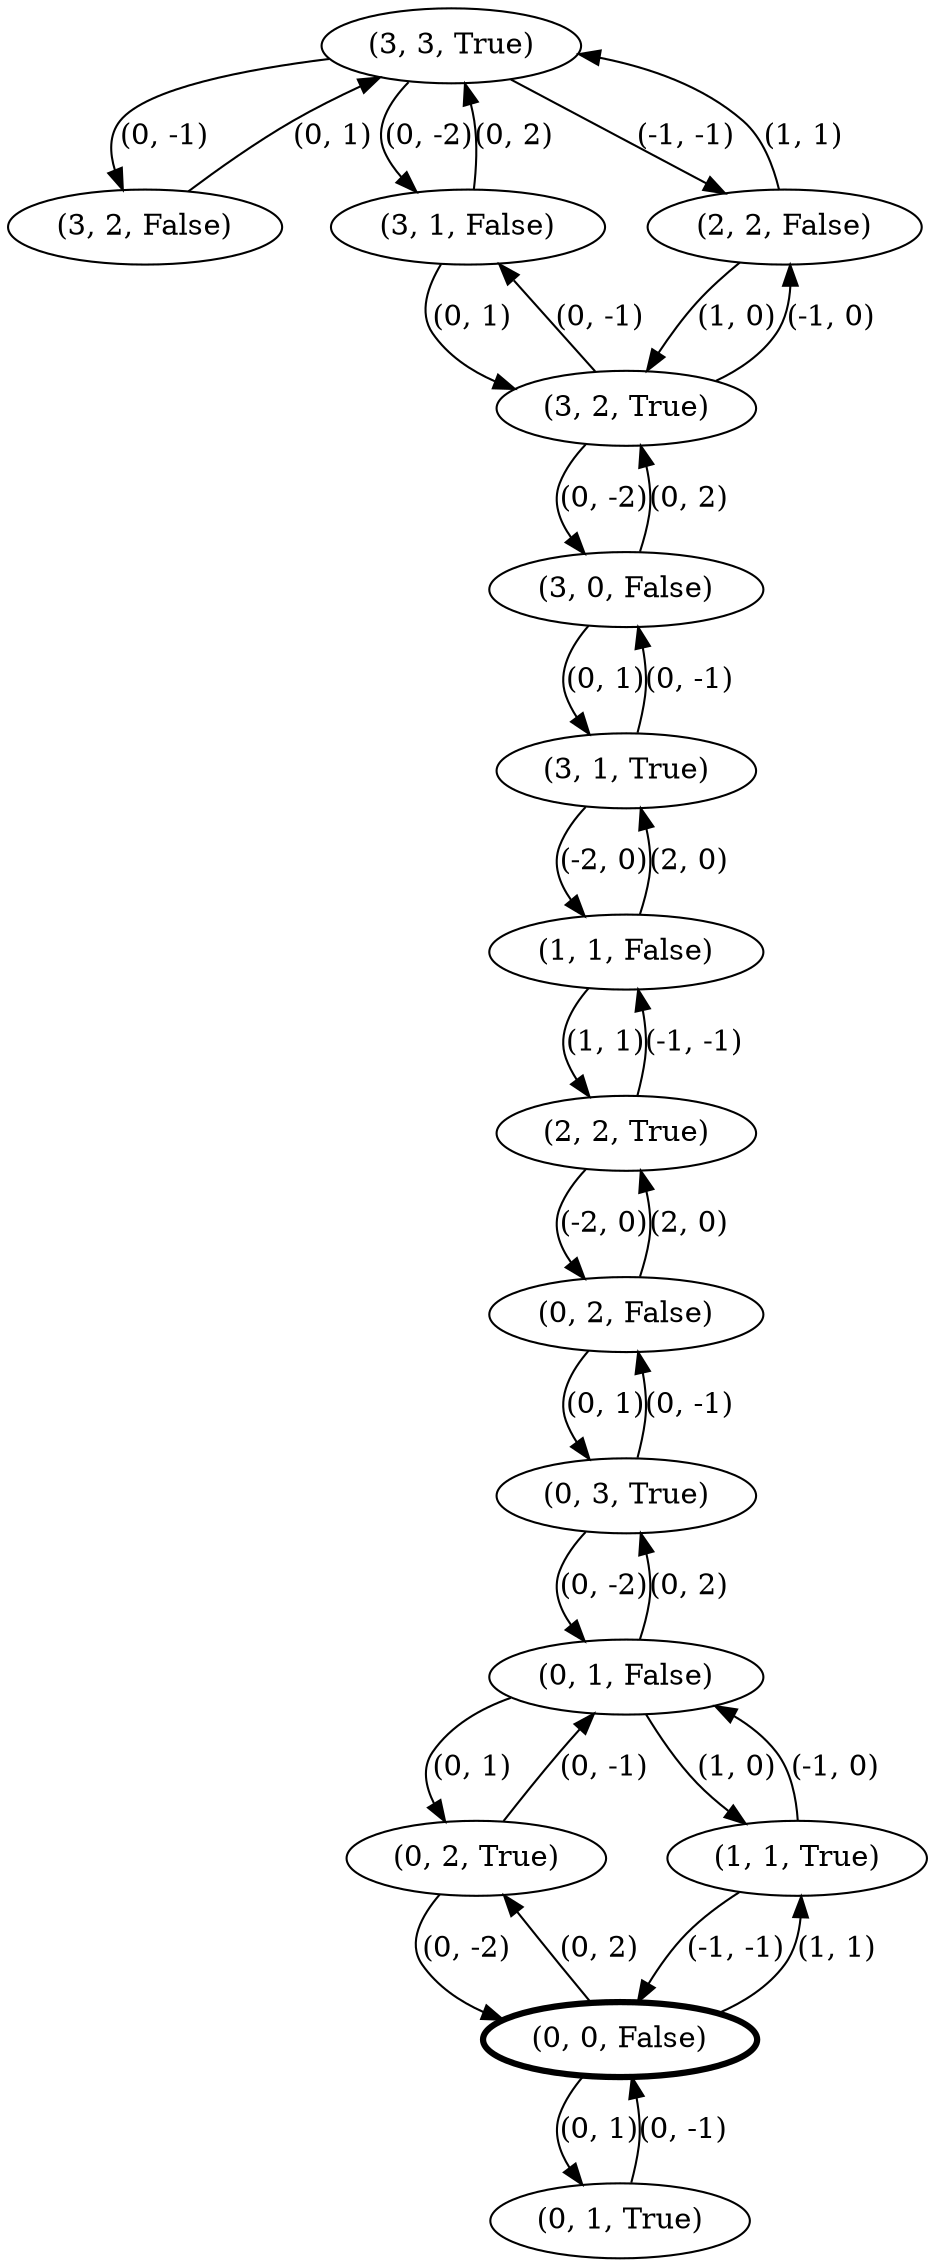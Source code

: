 digraph graph_space {
	graph [rankdir=TB]
	331 [label="(3, 3, True)" penwidth=1]
	331 -> 320 [label="(0, -1)"]
	331 -> 310 [label="(0, -2)"]
	331 -> 220 [label="(-1, -1)"]
	{
		rank=same
		320
		310
		220
	}
	320 [label="(3, 2, False)" penwidth=1]
	320 -> 331 [label="(0, 1)"]
	310 [label="(3, 1, False)" penwidth=1]
	310 -> 321 [label="(0, 1)"]
	310 -> 331 [label="(0, 2)"]
	220 [label="(2, 2, False)" penwidth=1]
	220 -> 321 [label="(1, 0)"]
	220 -> 331 [label="(1, 1)"]
	321 [label="(3, 2, True)" penwidth=1]
	321 -> 310 [label="(0, -1)"]
	321 -> 300 [label="(0, -2)"]
	321 -> 220 [label="(-1, 0)"]
	300 [label="(3, 0, False)" penwidth=1]
	300 -> 311 [label="(0, 1)"]
	300 -> 321 [label="(0, 2)"]
	311 [label="(3, 1, True)" penwidth=1]
	311 -> 300 [label="(0, -1)"]
	311 -> 110 [label="(-2, 0)"]
	110 [label="(1, 1, False)" penwidth=1]
	110 -> 221 [label="(1, 1)"]
	110 -> 311 [label="(2, 0)"]
	221 [label="(2, 2, True)" penwidth=1]
	221 -> 110 [label="(-1, -1)"]
	221 -> 20 [label="(-2, 0)"]
	20 [label="(0, 2, False)" penwidth=1]
	20 -> 31 [label="(0, 1)"]
	20 -> 221 [label="(2, 0)"]
	31 [label="(0, 3, True)" penwidth=1]
	31 -> 20 [label="(0, -1)"]
	31 -> 10 [label="(0, -2)"]
	10 [label="(0, 1, False)" penwidth=1]
	10 -> 21 [label="(0, 1)"]
	10 -> 31 [label="(0, 2)"]
	10 -> 111 [label="(1, 0)"]
	{
		rank=same
		21
		111
	}
	21 [label="(0, 2, True)" penwidth=1]
	21 -> 10 [label="(0, -1)"]
	21 -> 0 [label="(0, -2)"]
	111 [label="(1, 1, True)" penwidth=1]
	111 -> 10 [label="(-1, 0)"]
	111 -> 0 [label="(-1, -1)"]
	0 [label="(0, 0, False)" penwidth=3]
	0 -> 11 [label="(0, 1)"]
	0 -> 21 [label="(0, 2)"]
	0 -> 111 [label="(1, 1)"]
	11 [label="(0, 1, True)" penwidth=1]
	11 -> 0 [label="(0, -1)"]
}
